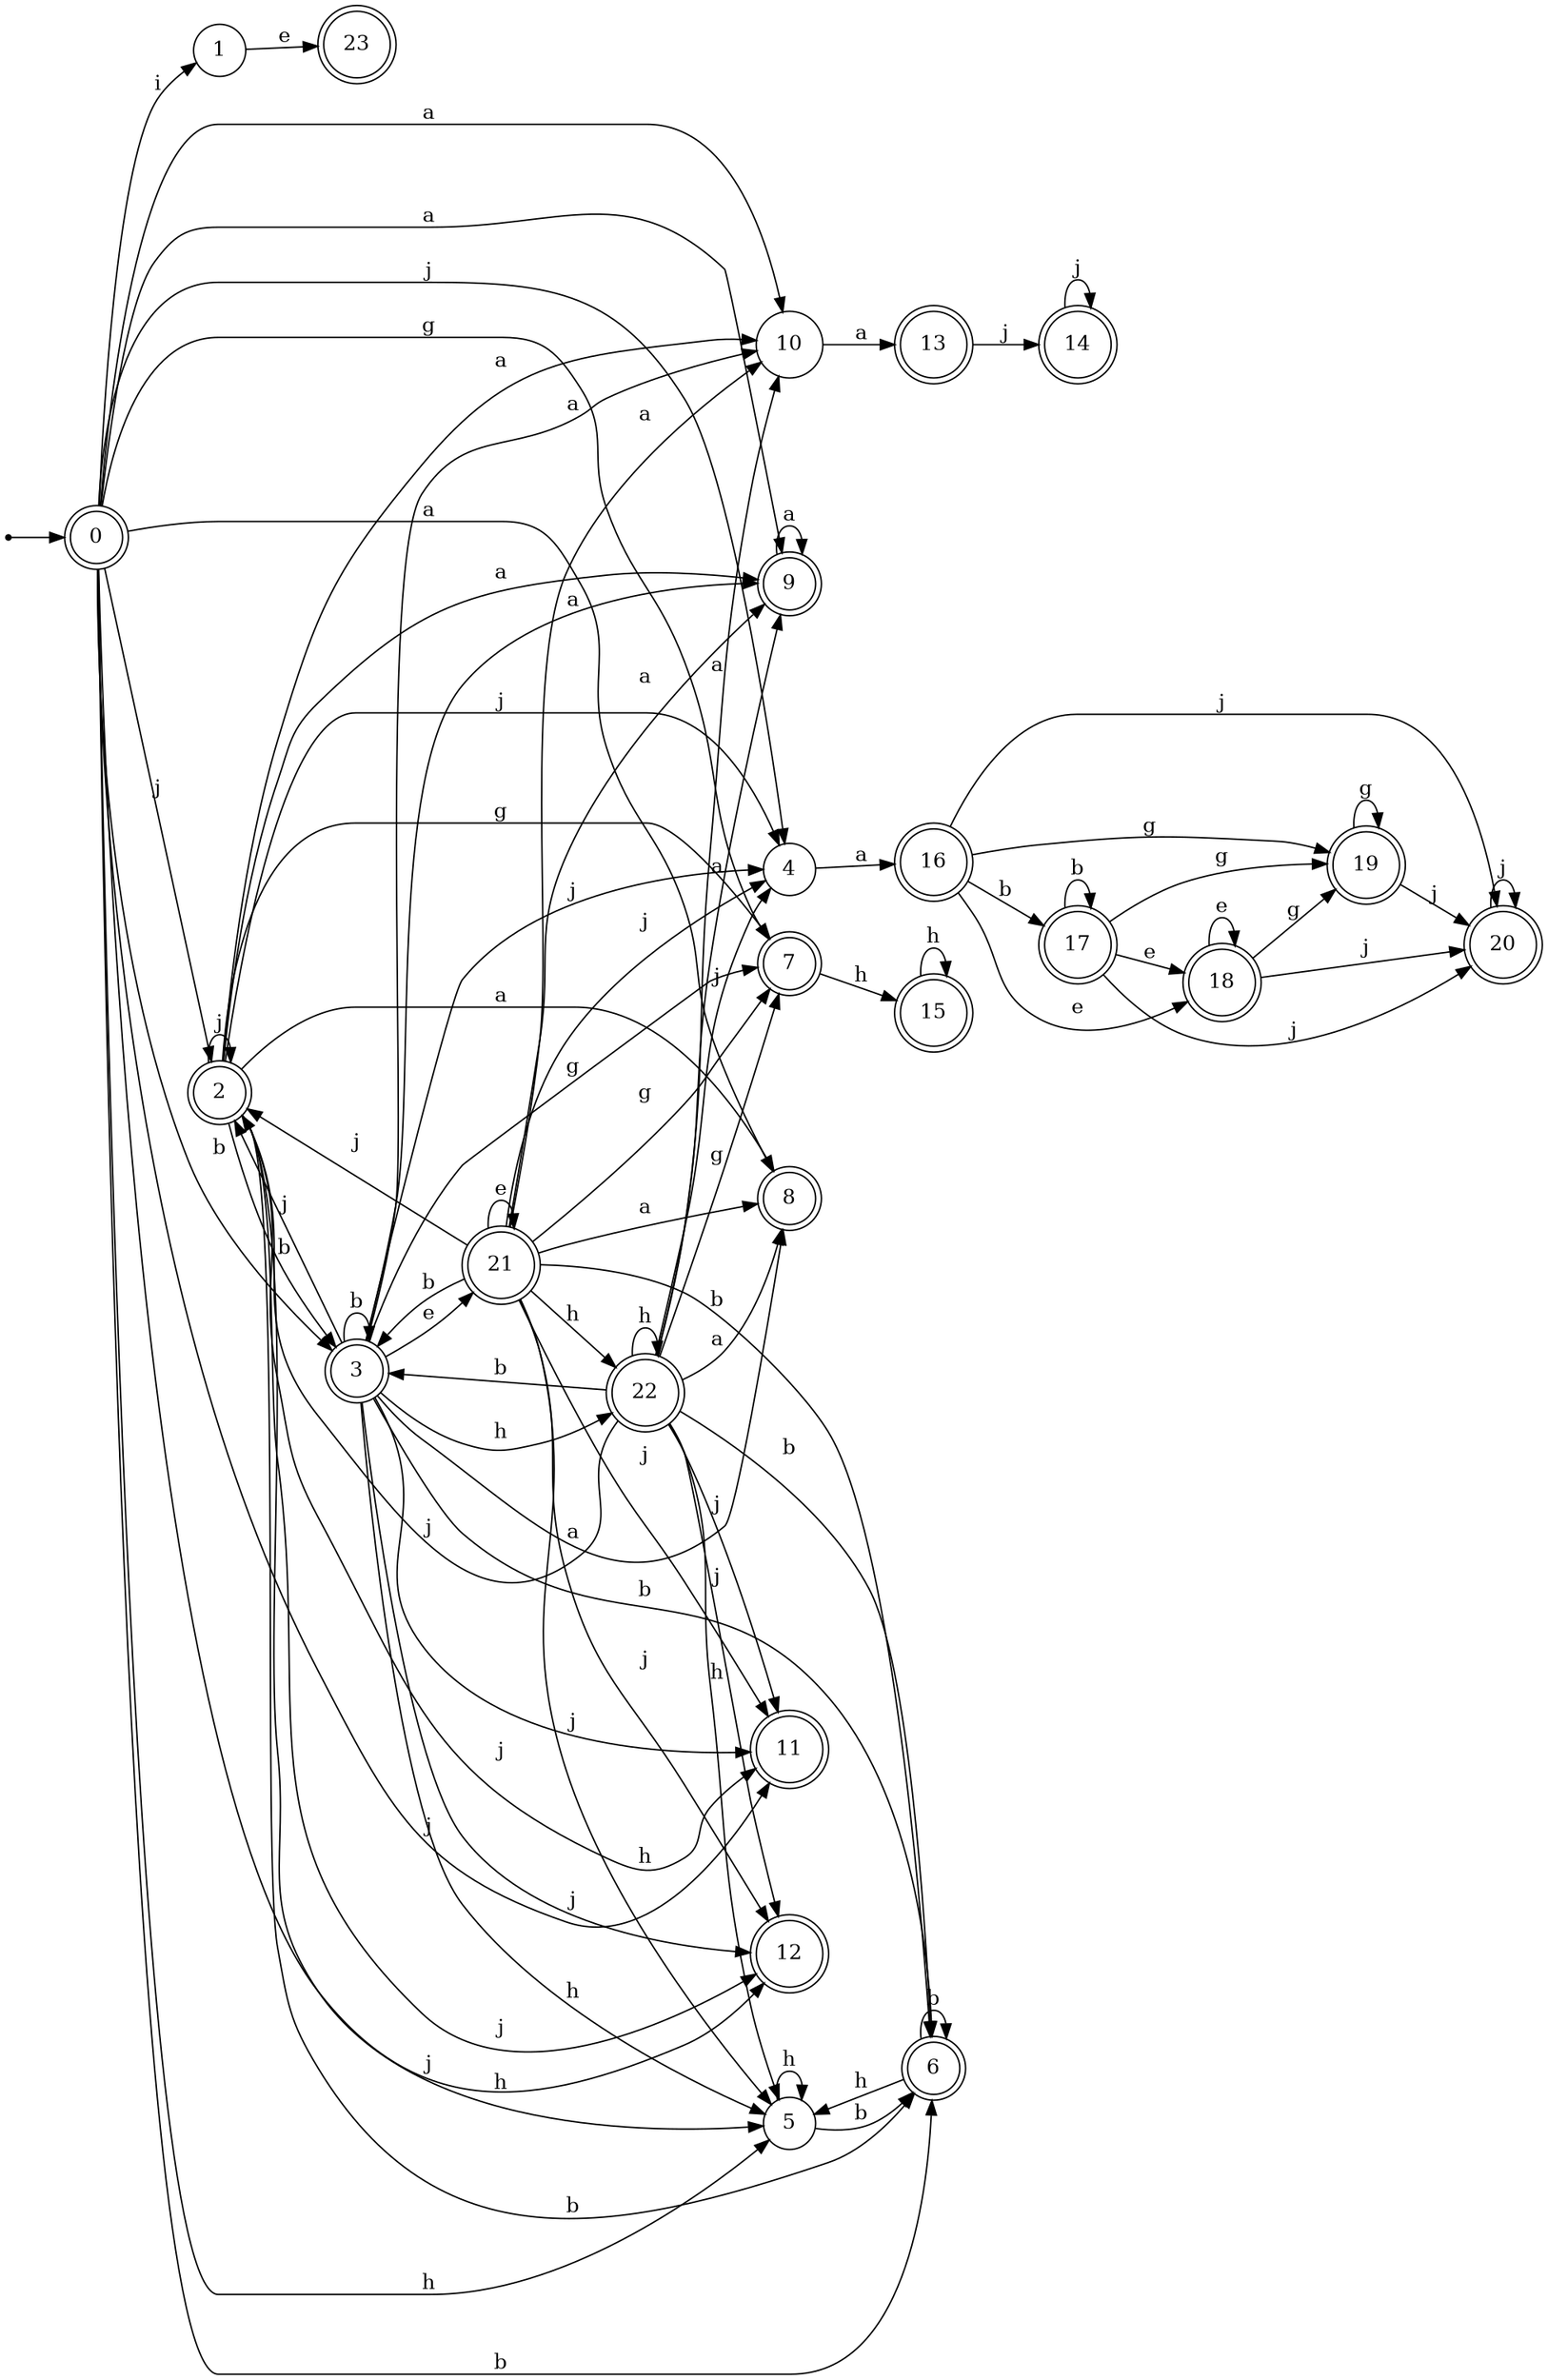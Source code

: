 digraph finite_state_machine {
rankdir=LR;
size="20,20";
node [shape = point]; "dummy0"
node [shape = doublecircle]; "0";"dummy0" -> "0";
node [shape = circle]; "1";
node [shape = doublecircle]; "2";node [shape = doublecircle]; "3";node [shape = circle]; "4";
node [shape = circle]; "5";
node [shape = doublecircle]; "6";node [shape = doublecircle]; "7";node [shape = doublecircle]; "8";node [shape = doublecircle]; "9";node [shape = circle]; "10";
node [shape = doublecircle]; "11";node [shape = doublecircle]; "12";node [shape = doublecircle]; "13";node [shape = doublecircle]; "14";node [shape = doublecircle]; "15";node [shape = doublecircle]; "16";node [shape = doublecircle]; "17";node [shape = doublecircle]; "18";node [shape = doublecircle]; "19";node [shape = doublecircle]; "20";node [shape = doublecircle]; "21";node [shape = doublecircle]; "22";node [shape = doublecircle]; "23";"0" -> "1" [label = "i"];
 "0" -> "2" [label = "j"];
 "0" -> "11" [label = "j"];
 "0" -> "4" [label = "j"];
 "0" -> "12" [label = "j"];
 "0" -> "3" [label = "b"];
 "0" -> "6" [label = "b"];
 "0" -> "5" [label = "h"];
 "0" -> "7" [label = "g"];
 "0" -> "8" [label = "a"];
 "0" -> "9" [label = "a"];
 "0" -> "10" [label = "a"];
 "10" -> "13" [label = "a"];
 "13" -> "14" [label = "j"];
 "14" -> "14" [label = "j"];
 "9" -> "9" [label = "a"];
 "7" -> "15" [label = "h"];
 "15" -> "15" [label = "h"];
 "6" -> "6" [label = "b"];
 "6" -> "5" [label = "h"];
 "5" -> "5" [label = "h"];
 "5" -> "6" [label = "b"];
 "4" -> "16" [label = "a"];
 "16" -> "17" [label = "b"];
 "16" -> "18" [label = "e"];
 "16" -> "19" [label = "g"];
 "16" -> "20" [label = "j"];
 "20" -> "20" [label = "j"];
 "19" -> "19" [label = "g"];
 "19" -> "20" [label = "j"];
 "18" -> "18" [label = "e"];
 "18" -> "19" [label = "g"];
 "18" -> "20" [label = "j"];
 "17" -> "17" [label = "b"];
 "17" -> "18" [label = "e"];
 "17" -> "19" [label = "g"];
 "17" -> "20" [label = "j"];
 "3" -> "3" [label = "b"];
 "3" -> "6" [label = "b"];
 "3" -> "21" [label = "e"];
 "3" -> "5" [label = "h"];
 "3" -> "22" [label = "h"];
 "3" -> "2" [label = "j"];
 "3" -> "11" [label = "j"];
 "3" -> "4" [label = "j"];
 "3" -> "12" [label = "j"];
 "3" -> "7" [label = "g"];
 "3" -> "8" [label = "a"];
 "3" -> "9" [label = "a"];
 "3" -> "10" [label = "a"];
 "22" -> "5" [label = "h"];
 "22" -> "22" [label = "h"];
 "22" -> "3" [label = "b"];
 "22" -> "6" [label = "b"];
 "22" -> "2" [label = "j"];
 "22" -> "11" [label = "j"];
 "22" -> "4" [label = "j"];
 "22" -> "12" [label = "j"];
 "22" -> "7" [label = "g"];
 "22" -> "8" [label = "a"];
 "22" -> "9" [label = "a"];
 "22" -> "10" [label = "a"];
 "21" -> "21" [label = "e"];
 "21" -> "3" [label = "b"];
 "21" -> "6" [label = "b"];
 "21" -> "5" [label = "h"];
 "21" -> "22" [label = "h"];
 "21" -> "2" [label = "j"];
 "21" -> "11" [label = "j"];
 "21" -> "4" [label = "j"];
 "21" -> "12" [label = "j"];
 "21" -> "7" [label = "g"];
 "21" -> "8" [label = "a"];
 "21" -> "9" [label = "a"];
 "21" -> "10" [label = "a"];
 "2" -> "2" [label = "j"];
 "2" -> "11" [label = "j"];
 "2" -> "4" [label = "j"];
 "2" -> "12" [label = "j"];
 "2" -> "3" [label = "b"];
 "2" -> "6" [label = "b"];
 "2" -> "5" [label = "h"];
 "2" -> "7" [label = "g"];
 "2" -> "8" [label = "a"];
 "2" -> "9" [label = "a"];
 "2" -> "10" [label = "a"];
 "1" -> "23" [label = "e"];
 }
